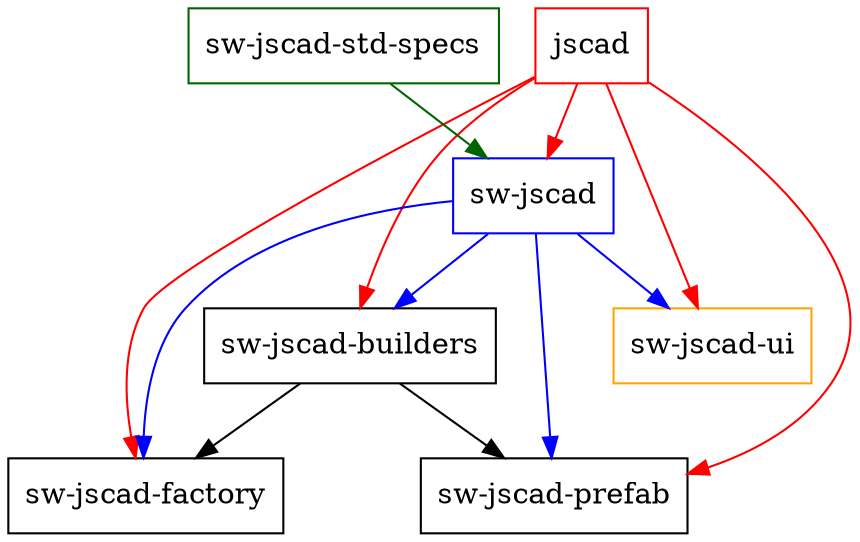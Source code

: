 digraph {
    node [shape = box;];
    
    jscad -> swJscad [color = red;];
    jscad -> swJscadUi [color = red;];
    jscad -> swJscadBuilders [color = red;];
    jscad -> swJscadFactory [color = red;];
    jscad -> swJscadPrefab [color = red;];
    
    swJscad -> swJscadUi [color = blue;];
    swJscad -> swJscadBuilders [color = blue;];
    swJscad -> swJscadFactory [color = blue;];
    swJscad -> swJscadPrefab [color = blue;];
    
    swJscadStdSpecs -> swJscad [color = darkgreen;];
    
    swJscadBuilders -> swJscadFactory;
    swJscadBuilders -> swJscadPrefab;
    
    jscad [color = red;];
    swJscad [label = "sw-jscad";color = blue;];
    swJscadUi [label = "sw-jscad-ui";color = orange;];
    swJscadStdSpecs [label = "sw-jscad-std-specs";color = darkgreen;];
    
    swJscadBuilders [label = "sw-jscad-builders";];
    swJscadFactory [label = "sw-jscad-factory";];
    swJscadPrefab [label = "sw-jscad-prefab";];
}